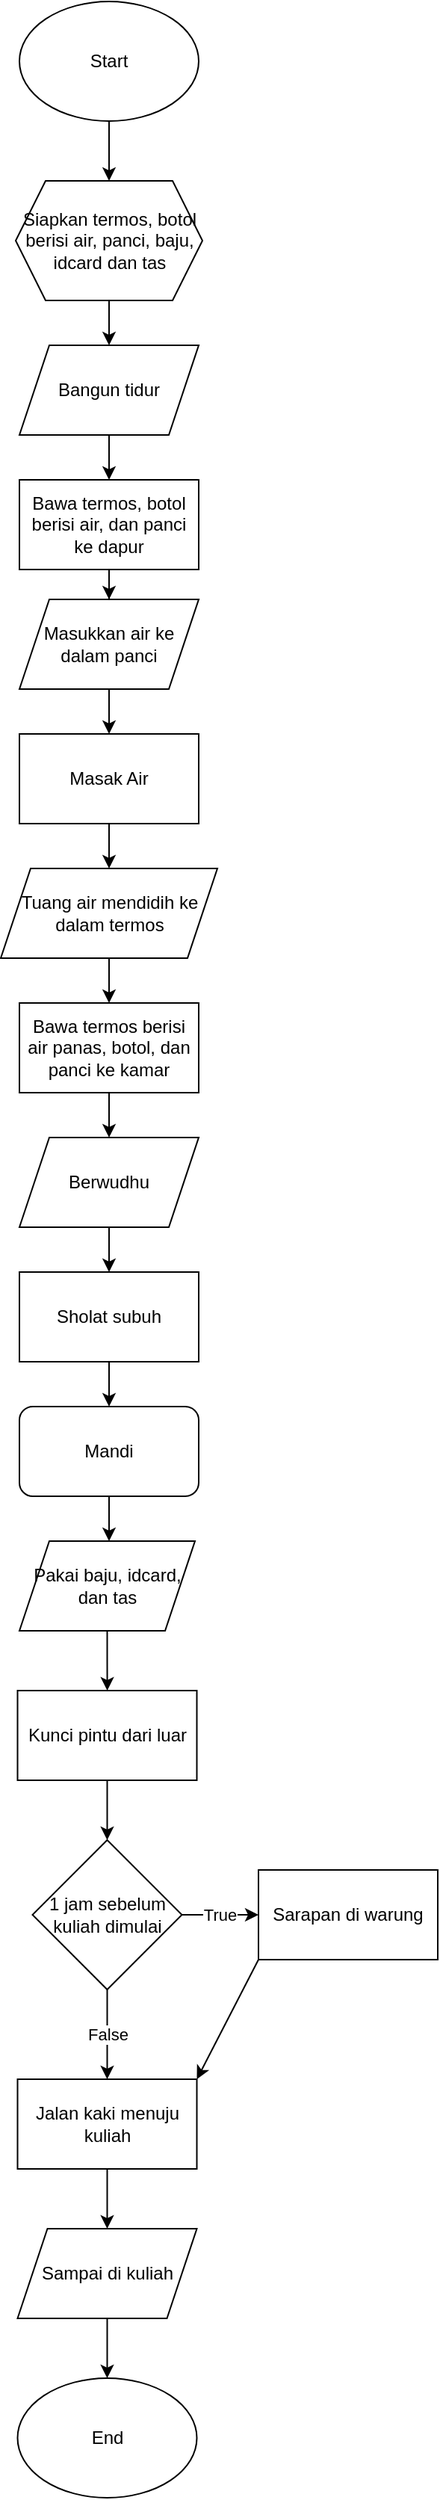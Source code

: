 <mxfile version="21.8.2" type="github">
  <diagram name="Halaman-1" id="T0tzzWoYna29C0a_tDkZ">
    <mxGraphModel dx="794" dy="2794" grid="1" gridSize="10" guides="1" tooltips="1" connect="1" arrows="1" fold="1" page="1" pageScale="1" pageWidth="827" pageHeight="1169" math="0" shadow="0">
      <root>
        <mxCell id="0" />
        <mxCell id="1" parent="0" />
        <mxCell id="cTc1Az8b2rY6Yl-SicXl-9" value="" style="edgeStyle=orthogonalEdgeStyle;rounded=0;orthogonalLoop=1;jettySize=auto;html=1;" edge="1" parent="1" source="cTc1Az8b2rY6Yl-SicXl-1">
          <mxGeometry relative="1" as="geometry">
            <mxPoint x="460" y="-1760" as="targetPoint" />
          </mxGeometry>
        </mxCell>
        <mxCell id="cTc1Az8b2rY6Yl-SicXl-1" value="Start" style="ellipse;whiteSpace=wrap;html=1;" vertex="1" parent="1">
          <mxGeometry x="400" y="-1880" width="120" height="80" as="geometry" />
        </mxCell>
        <mxCell id="cTc1Az8b2rY6Yl-SicXl-32" value="" style="edgeStyle=orthogonalEdgeStyle;rounded=0;orthogonalLoop=1;jettySize=auto;html=1;" edge="1" parent="1" source="cTc1Az8b2rY6Yl-SicXl-5" target="cTc1Az8b2rY6Yl-SicXl-31">
          <mxGeometry relative="1" as="geometry" />
        </mxCell>
        <mxCell id="cTc1Az8b2rY6Yl-SicXl-5" value="Berwudhu" style="shape=parallelogram;perimeter=parallelogramPerimeter;whiteSpace=wrap;html=1;fixedSize=1;" vertex="1" parent="1">
          <mxGeometry x="400" y="-1120" width="120" height="60" as="geometry" />
        </mxCell>
        <mxCell id="cTc1Az8b2rY6Yl-SicXl-60" value="" style="edgeStyle=orthogonalEdgeStyle;rounded=0;orthogonalLoop=1;jettySize=auto;html=1;" edge="1" parent="1" source="cTc1Az8b2rY6Yl-SicXl-14" target="cTc1Az8b2rY6Yl-SicXl-59">
          <mxGeometry relative="1" as="geometry" />
        </mxCell>
        <mxCell id="cTc1Az8b2rY6Yl-SicXl-14" value="Siapkan termos, botol berisi air, panci, baju, idcard dan tas" style="shape=hexagon;perimeter=hexagonPerimeter2;whiteSpace=wrap;html=1;fixedSize=1;" vertex="1" parent="1">
          <mxGeometry x="397.5" y="-1760" width="125" height="80" as="geometry" />
        </mxCell>
        <mxCell id="cTc1Az8b2rY6Yl-SicXl-26" value="" style="edgeStyle=orthogonalEdgeStyle;rounded=0;orthogonalLoop=1;jettySize=auto;html=1;" edge="1" parent="1" source="cTc1Az8b2rY6Yl-SicXl-15" target="cTc1Az8b2rY6Yl-SicXl-17">
          <mxGeometry relative="1" as="geometry" />
        </mxCell>
        <mxCell id="cTc1Az8b2rY6Yl-SicXl-15" value="Masukkan air ke dalam panci" style="shape=parallelogram;perimeter=parallelogramPerimeter;whiteSpace=wrap;html=1;fixedSize=1;" vertex="1" parent="1">
          <mxGeometry x="400" y="-1480" width="120" height="60" as="geometry" />
        </mxCell>
        <mxCell id="cTc1Az8b2rY6Yl-SicXl-22" value="" style="edgeStyle=orthogonalEdgeStyle;rounded=0;orthogonalLoop=1;jettySize=auto;html=1;" edge="1" parent="1" source="cTc1Az8b2rY6Yl-SicXl-17" target="cTc1Az8b2rY6Yl-SicXl-21">
          <mxGeometry relative="1" as="geometry" />
        </mxCell>
        <mxCell id="cTc1Az8b2rY6Yl-SicXl-17" value="Masak Air" style="whiteSpace=wrap;html=1;" vertex="1" parent="1">
          <mxGeometry x="400" y="-1390" width="120" height="60" as="geometry" />
        </mxCell>
        <mxCell id="cTc1Az8b2rY6Yl-SicXl-24" value="" style="edgeStyle=orthogonalEdgeStyle;rounded=0;orthogonalLoop=1;jettySize=auto;html=1;" edge="1" parent="1" source="cTc1Az8b2rY6Yl-SicXl-21" target="cTc1Az8b2rY6Yl-SicXl-23">
          <mxGeometry relative="1" as="geometry" />
        </mxCell>
        <mxCell id="cTc1Az8b2rY6Yl-SicXl-21" value="&lt;font style=&quot;font-size: 12px;&quot;&gt;Tuang air mendidih ke dalam termos&lt;/font&gt;" style="shape=parallelogram;perimeter=parallelogramPerimeter;whiteSpace=wrap;html=1;fixedSize=1;" vertex="1" parent="1">
          <mxGeometry x="387.5" y="-1300" width="145" height="60" as="geometry" />
        </mxCell>
        <mxCell id="cTc1Az8b2rY6Yl-SicXl-30" value="" style="edgeStyle=orthogonalEdgeStyle;rounded=0;orthogonalLoop=1;jettySize=auto;html=1;" edge="1" parent="1" source="cTc1Az8b2rY6Yl-SicXl-23" target="cTc1Az8b2rY6Yl-SicXl-5">
          <mxGeometry relative="1" as="geometry" />
        </mxCell>
        <mxCell id="cTc1Az8b2rY6Yl-SicXl-23" value="Bawa termos berisi air panas, botol, dan panci ke kamar" style="whiteSpace=wrap;html=1;" vertex="1" parent="1">
          <mxGeometry x="400" y="-1210" width="120" height="60" as="geometry" />
        </mxCell>
        <mxCell id="cTc1Az8b2rY6Yl-SicXl-29" value="" style="edgeStyle=orthogonalEdgeStyle;rounded=0;orthogonalLoop=1;jettySize=auto;html=1;" edge="1" parent="1" source="cTc1Az8b2rY6Yl-SicXl-27" target="cTc1Az8b2rY6Yl-SicXl-15">
          <mxGeometry relative="1" as="geometry" />
        </mxCell>
        <mxCell id="cTc1Az8b2rY6Yl-SicXl-27" value="Bawa termos, botol berisi air, dan panci ke dapur" style="whiteSpace=wrap;html=1;" vertex="1" parent="1">
          <mxGeometry x="400" y="-1560" width="120" height="60" as="geometry" />
        </mxCell>
        <mxCell id="cTc1Az8b2rY6Yl-SicXl-34" value="" style="edgeStyle=orthogonalEdgeStyle;rounded=0;orthogonalLoop=1;jettySize=auto;html=1;" edge="1" parent="1" source="cTc1Az8b2rY6Yl-SicXl-31">
          <mxGeometry relative="1" as="geometry">
            <mxPoint x="460" y="-940" as="targetPoint" />
          </mxGeometry>
        </mxCell>
        <mxCell id="cTc1Az8b2rY6Yl-SicXl-31" value="Sholat subuh" style="whiteSpace=wrap;html=1;" vertex="1" parent="1">
          <mxGeometry x="400" y="-1030" width="120" height="60" as="geometry" />
        </mxCell>
        <mxCell id="cTc1Az8b2rY6Yl-SicXl-40" value="" style="edgeStyle=orthogonalEdgeStyle;rounded=0;orthogonalLoop=1;jettySize=auto;html=1;" edge="1" parent="1" source="cTc1Az8b2rY6Yl-SicXl-37">
          <mxGeometry relative="1" as="geometry">
            <mxPoint x="460" y="-850" as="targetPoint" />
          </mxGeometry>
        </mxCell>
        <mxCell id="cTc1Az8b2rY6Yl-SicXl-37" value="Mandi" style="rounded=1;whiteSpace=wrap;html=1;" vertex="1" parent="1">
          <mxGeometry x="400" y="-940" width="120" height="60" as="geometry" />
        </mxCell>
        <mxCell id="cTc1Az8b2rY6Yl-SicXl-63" value="" style="edgeStyle=orthogonalEdgeStyle;rounded=0;orthogonalLoop=1;jettySize=auto;html=1;" edge="1" parent="1" source="cTc1Az8b2rY6Yl-SicXl-45" target="cTc1Az8b2rY6Yl-SicXl-48">
          <mxGeometry relative="1" as="geometry" />
        </mxCell>
        <mxCell id="cTc1Az8b2rY6Yl-SicXl-45" value="Kunci pintu dari luar" style="rounded=0;whiteSpace=wrap;html=1;" vertex="1" parent="1">
          <mxGeometry x="398.75" y="-750" width="120" height="60" as="geometry" />
        </mxCell>
        <mxCell id="cTc1Az8b2rY6Yl-SicXl-50" value="True" style="edgeStyle=orthogonalEdgeStyle;rounded=0;orthogonalLoop=1;jettySize=auto;html=1;" edge="1" parent="1" source="cTc1Az8b2rY6Yl-SicXl-48" target="cTc1Az8b2rY6Yl-SicXl-49">
          <mxGeometry relative="1" as="geometry" />
        </mxCell>
        <mxCell id="cTc1Az8b2rY6Yl-SicXl-52" value="False" style="edgeStyle=orthogonalEdgeStyle;rounded=0;orthogonalLoop=1;jettySize=auto;html=1;" edge="1" parent="1" source="cTc1Az8b2rY6Yl-SicXl-48" target="cTc1Az8b2rY6Yl-SicXl-51">
          <mxGeometry relative="1" as="geometry" />
        </mxCell>
        <mxCell id="cTc1Az8b2rY6Yl-SicXl-48" value="1 jam sebelum kuliah dimulai" style="rhombus;whiteSpace=wrap;html=1;" vertex="1" parent="1">
          <mxGeometry x="408.75" y="-650" width="100" height="100" as="geometry" />
        </mxCell>
        <mxCell id="cTc1Az8b2rY6Yl-SicXl-49" value="Sarapan di warung" style="whiteSpace=wrap;html=1;" vertex="1" parent="1">
          <mxGeometry x="560" y="-630" width="120" height="60" as="geometry" />
        </mxCell>
        <mxCell id="cTc1Az8b2rY6Yl-SicXl-58" value="" style="edgeStyle=orthogonalEdgeStyle;rounded=0;orthogonalLoop=1;jettySize=auto;html=1;" edge="1" parent="1" source="cTc1Az8b2rY6Yl-SicXl-51" target="cTc1Az8b2rY6Yl-SicXl-57">
          <mxGeometry relative="1" as="geometry" />
        </mxCell>
        <mxCell id="cTc1Az8b2rY6Yl-SicXl-51" value="Jalan kaki menuju kuliah" style="whiteSpace=wrap;html=1;" vertex="1" parent="1">
          <mxGeometry x="398.75" y="-490" width="120" height="60" as="geometry" />
        </mxCell>
        <mxCell id="cTc1Az8b2rY6Yl-SicXl-53" value="End" style="ellipse;whiteSpace=wrap;html=1;" vertex="1" parent="1">
          <mxGeometry x="398.75" y="-290" width="120" height="80" as="geometry" />
        </mxCell>
        <mxCell id="cTc1Az8b2rY6Yl-SicXl-55" value="" style="endArrow=classic;html=1;rounded=0;exitX=0;exitY=1;exitDx=0;exitDy=0;entryX=1;entryY=0;entryDx=0;entryDy=0;" edge="1" parent="1" source="cTc1Az8b2rY6Yl-SicXl-49" target="cTc1Az8b2rY6Yl-SicXl-51">
          <mxGeometry width="50" height="50" relative="1" as="geometry">
            <mxPoint x="560" y="-420" as="sourcePoint" />
            <mxPoint x="510" y="-430" as="targetPoint" />
          </mxGeometry>
        </mxCell>
        <mxCell id="cTc1Az8b2rY6Yl-SicXl-67" value="" style="edgeStyle=orthogonalEdgeStyle;rounded=0;orthogonalLoop=1;jettySize=auto;html=1;" edge="1" parent="1" source="cTc1Az8b2rY6Yl-SicXl-57" target="cTc1Az8b2rY6Yl-SicXl-53">
          <mxGeometry relative="1" as="geometry" />
        </mxCell>
        <mxCell id="cTc1Az8b2rY6Yl-SicXl-57" value="Sampai di kuliah" style="shape=parallelogram;perimeter=parallelogramPerimeter;whiteSpace=wrap;html=1;fixedSize=1;" vertex="1" parent="1">
          <mxGeometry x="398.75" y="-390" width="120" height="60" as="geometry" />
        </mxCell>
        <mxCell id="cTc1Az8b2rY6Yl-SicXl-61" value="" style="edgeStyle=orthogonalEdgeStyle;rounded=0;orthogonalLoop=1;jettySize=auto;html=1;" edge="1" parent="1" source="cTc1Az8b2rY6Yl-SicXl-59" target="cTc1Az8b2rY6Yl-SicXl-27">
          <mxGeometry relative="1" as="geometry" />
        </mxCell>
        <mxCell id="cTc1Az8b2rY6Yl-SicXl-59" value="Bangun tidur" style="shape=parallelogram;perimeter=parallelogramPerimeter;whiteSpace=wrap;html=1;fixedSize=1;" vertex="1" parent="1">
          <mxGeometry x="400" y="-1650" width="120" height="60" as="geometry" />
        </mxCell>
        <mxCell id="cTc1Az8b2rY6Yl-SicXl-64" value="" style="edgeStyle=orthogonalEdgeStyle;rounded=0;orthogonalLoop=1;jettySize=auto;html=1;" edge="1" parent="1" source="cTc1Az8b2rY6Yl-SicXl-62" target="cTc1Az8b2rY6Yl-SicXl-45">
          <mxGeometry relative="1" as="geometry" />
        </mxCell>
        <mxCell id="cTc1Az8b2rY6Yl-SicXl-62" value="Pakai baju, idcard, dan tas" style="shape=parallelogram;perimeter=parallelogramPerimeter;whiteSpace=wrap;html=1;fixedSize=1;" vertex="1" parent="1">
          <mxGeometry x="400" y="-850" width="117.5" height="60" as="geometry" />
        </mxCell>
      </root>
    </mxGraphModel>
  </diagram>
</mxfile>
